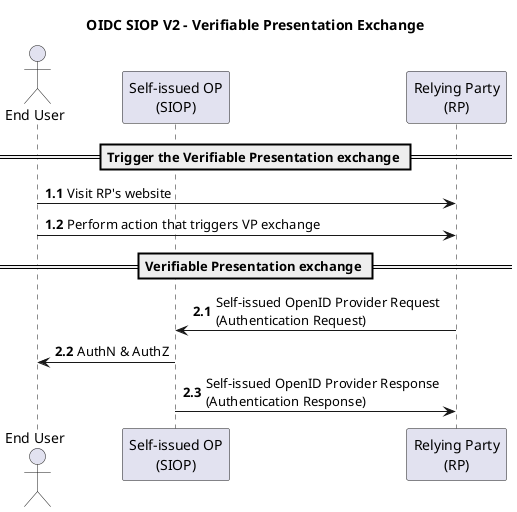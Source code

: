 @startuml oidc4vp-presentation-exchange-high-level

title OIDC SIOP V2 - Verifiable Presentation Exchange

actor "End User" as user
participant "Self-issued OP\n(SIOP)" as op
participant "Relying Party\n(RP)" as rp

autonumber 1.1

== Trigger the Verifiable Presentation exchange ==

user -> rp: Visit RP's website
user -> rp: Perform action that triggers VP exchange

autonumber inc A

== Verifiable Presentation exchange ==

rp -> op: Self-issued OpenID Provider Request\n(Authentication Request)
op -> user: AuthN & AuthZ
rp <- op: Self-issued OpenID Provider Response\n(Authentication Response)

@enduml